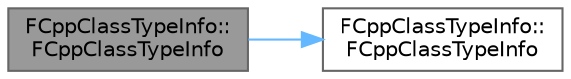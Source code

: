 digraph "FCppClassTypeInfo::FCppClassTypeInfo"
{
 // INTERACTIVE_SVG=YES
 // LATEX_PDF_SIZE
  bgcolor="transparent";
  edge [fontname=Helvetica,fontsize=10,labelfontname=Helvetica,labelfontsize=10];
  node [fontname=Helvetica,fontsize=10,shape=box,height=0.2,width=0.4];
  rankdir="LR";
  Node1 [id="Node000001",label="FCppClassTypeInfo::\lFCppClassTypeInfo",height=0.2,width=0.4,color="gray40", fillcolor="grey60", style="filled", fontcolor="black",tooltip=" "];
  Node1 -> Node2 [id="edge1_Node000001_Node000002",color="steelblue1",style="solid",tooltip=" "];
  Node2 [id="Node000002",label="FCppClassTypeInfo::\lFCppClassTypeInfo",height=0.2,width=0.4,color="grey40", fillcolor="white", style="filled",URL="$de/d31/structFCppClassTypeInfo.html#af225a6b701cdefe12a56cf7cac1df882",tooltip=" "];
}
